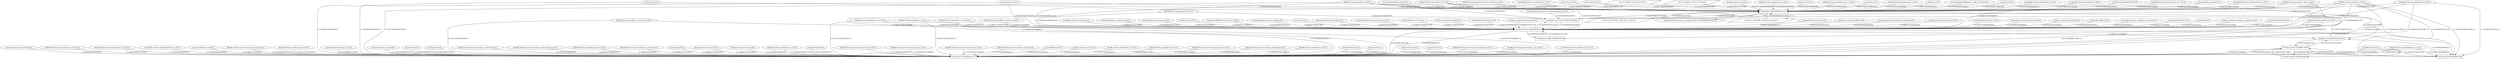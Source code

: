 digraph G {
  1645 [ label="/home/pxf109/reptracker_exp_data/4.zip?dl=0 [0.9839024641705271]" shape="ellipse" ];
  1619 [ label="15349wget [0.9839024667826131]" shape="box" ];
  1520 [ label="/etc/localtime [0.5]" shape="ellipse" ];
  1628 [ label="/usr/lib/ssl/openssl.cnf [0.5]" shape="ellipse" ];
  1620 [ label="/lib/x86_64-linux-gnu/libuuid.so.1 [0.5]" shape="ellipse" ];
  1545 [ label="/etc/host.conf [0.5]" shape="ellipse" ];
  1415 [ label="/lib/x86_64-linux-gnu/libpcre.so.3 [0.5]" shape="ellipse" ];
  1631 [ label="/lib/x86_64-linux-gnu/libnss_dns.so.2 [0.5]" shape="ellipse" ];
  1626 [ label="/etc/wgetrc [0.5]" shape="ellipse" ];
  1632 [ label="/lib/x86_64-linux-gnu/libresolv.so.2 [0.5]" shape="ellipse" ];
  1547 [ label="/etc/hosts [0.5]" shape="ellipse" ];
  1639 [ label="/usr/share/publicsuffix/public_suffix_list.dafsa [0.5]" shape="ellipse" ];
  1573 [ label="/usr/share/locale/locale.alias [0.5]" shape="ellipse" ];
  1548 [ label="/etc/gai.conf [0.5]" shape="ellipse" ];
  1621 [ label="/usr/lib/x86_64-linux-gnu/libidn2.so.0 [0.5]" shape="ellipse" ];
  1624 [ label="/usr/lib/x86_64-linux-gnu/libpsl.so.5 [0.5]" shape="ellipse" ];
  1417 [ label="/lib/x86_64-linux-gnu/libpthread.so.0 [0.5]" shape="ellipse" ];
  1414 [ label="/lib/x86_64-linux-gnu/libc.so.6 [0.5]" shape="ellipse" ];
  1638 [ label="/usr/lib/ssl/certs/244b5494.0 [0.5]" shape="ellipse" ];
  1470 [ label="/etc/nsswitch.conf [0.5]" shape="ellipse" ];
  1474 [ label="/lib/x86_64-linux-gnu/libnss_files.so.2 [0.5]" shape="ellipse" ];
  1623 [ label="/usr/lib/x86_64-linux-gnu/libcrypto.so.1.1 [0.5]" shape="ellipse" ];
  1627 [ label="/home/pxf109/.wget-hsts [0.5]" shape="ellipse" ];
  1625 [ label="/usr/lib/x86_64-linux-gnu/libunistring.so.2 [0.5]" shape="ellipse" ];
  1630 [ label="/lib/x86_64-linux-gnu/libnss_mdns4_minimal.so.2 [0.5]" shape="ellipse" ];
  1622 [ label="/usr/lib/x86_64-linux-gnu/libssl.so.1.1 [0.5]" shape="ellipse" ];
  1546 [ label="/etc/resolv.conf [0.5]" shape="ellipse" ];
  1416 [ label="/lib/x86_64-linux-gnu/libdl.so.2 [0.5]" shape="ellipse" ];
  1629 [ label="/dev/urandom [0.5]" shape="ellipse" ];
  1644 [ label="129.22.31.135:57080->162.125.6.6:443 [1.0]" shape="parallelogram" ];
  1641 [ label="127.0.0.1:60230->127.0.0.53:53 [0.5]" shape="parallelogram" ];
  1637 [ label="129.22.31.135:51652->162.125.6.1:443 [1.0]" shape="parallelogram" ];
  1634 [ label="127.0.0.1:59290->127.0.0.53:53 [0.5]" shape="parallelogram" ];
  1616 [ label="15348shell_wget.sh [0.747600159926005]" shape="box" ];
  1615 [ label="/home/pxf109/reptracker_exp_data/shell_wget.sh [0.5]" shape="ellipse" ];
  1554 [ label="/lib/x86_64-linux-gnu/libtinfo.so.5 [0.5]" shape="ellipse" ];
  1553 [ label="15335bash [0.5113042879038707]" shape="box" ];
  1407 [ label="/dev/pts/10 [0.6562819416011171]" shape="ellipse" ];
  1557 [ label="/etc/bash.bashrc [0.5]" shape="ellipse" ];
  1582 [ label="/etc/profile.d/Z99-cloud-locale-test.sh [0.5]" shape="ellipse" ];
  1576 [ label="/etc/profile.d/input-method-config.sh [0.5]" shape="ellipse" ];
  1606 [ label="/etc/inputrc [0.5]" shape="ellipse" ];
  1587 [ label="/lib/terminfo/x/xterm-256color [0.5]" shape="ellipse" ];
  1581 [ label="/etc/profile.d/Z99-cloudinit-warnings.sh [0.5]" shape="ellipse" ];
  1578 [ label="/etc/profile.d/vte-2.91.sh [0.5]" shape="ellipse" ];
  1572 [ label="/etc/bash_completion.d/grub [0.5]" shape="ellipse" ];
  1580 [ label="/etc/profile.d/Z97-byobu.sh [0.5]" shape="ellipse" ];
  1569 [ label="/etc/bash_completion.d/git-prompt [0.5]" shape="ellipse" ];
  1590 [ label="/home/pxf109/.bash_history [0.5]" shape="ellipse" ];
  1476 [ label="/lib/x86_64-linux-gnu/libnss_systemd.so.2 [0.5]" shape="ellipse" ];
  1568 [ label="/etc/bash_completion.d/dkms [0.5]" shape="ellipse" ];
  1472 [ label="/lib/x86_64-linux-gnu/libnss_nis.so.2 [0.5]" shape="ellipse" ];
  1565 [ label="/usr/share/bash-completion/bash_completion [0.5]" shape="ellipse" ];
  1478 [ label="/lib/x86_64-linux-gnu/libnss_sss.so.2 [0.5]" shape="ellipse" ];
  1567 [ label="/etc/bash_completion.d/cloud-init [0.5]" shape="ellipse" ];
  1558 [ label="/etc/profile.d/01-locale-fix.sh [0.5]" shape="ellipse" ];
  1575 [ label="/etc/profile.d/cedilla-portuguese.sh [0.5]" shape="ellipse" ];
  1574 [ label="/etc/bash_completion.d/sysdig [0.5]" shape="ellipse" ];
  1577 [ label="/etc/profile.d/jdk.sh [0.5]" shape="ellipse" ];
  1579 [ label="/etc/profile.d/xdg_dirs_desktop_session.sh [0.5]" shape="ellipse" ];
  1589 [ label="/home/pxf109/.bashrc [0.5]" shape="ellipse" ];
  1556 [ label="/etc/profile [0.5]" shape="ellipse" ];
  1471 [ label="/lib/x86_64-linux-gnu/libnss_compat.so.2 [0.5]" shape="ellipse" ];
  1566 [ label="/etc/bash_completion.d/apport_completion [0.5]" shape="ellipse" ];
  1588 [ label="/home/pxf109/.profile [0.5]" shape="ellipse" ];
  1473 [ label="/lib/x86_64-linux-gnu/libnsl.so.1 [0.5]" shape="ellipse" ];
  1570 [ label="/usr/lib/git-core/git-sh-prompt [0.5]" shape="ellipse" ];
  1564 [ label="/etc/profile.d/bash_completion.sh [0.5]" shape="ellipse" ];
  1477 [ label="/lib/x86_64-linux-gnu/librt.so.1 [0.5]" shape="ellipse" ];
  1563 [ label="/etc/profile.d/apps-bin-path.sh [0.5]" shape="ellipse" ];
  1464 [ label="15334su [0.5113024514562117]" shape="box" ];
  1586 [ label="15338locale [0.5001108083814557]" shape="box" ];
  1406 [ label="15315bash [0.5113128498138394]" shape="box" ];
  1411 [ label="15332ls [0.5113097364561158]" shape="box" ];
  1537 [ label="/proc/1/limits [0.5]" shape="ellipse" ];
  1512 [ label="/etc/login.defs [0.5]" shape="ellipse" ];
  1505 [ label="/lib/x86_64-linux-gnu/security/pam_systemd.so [0.5]" shape="ellipse" ];
  1511 [ label="/lib/x86_64-linux-gnu/security/pam_gnome_keyring.so [0.5]" shape="ellipse" ];
  1503 [ label="/etc/pam.d/common-session [0.5]" shape="ellipse" ];
  1413 [ label="/lib/x86_64-linux-gnu/libselinux.so.1 [0.5]" shape="ellipse" ];
  1506 [ label="/etc/pam.d/other [0.5]" shape="ellipse" ];
  1418 [ label="/proc/filesystems [0.5]" shape="ellipse" ];
  1491 [ label="/lib/x86_64-linux-gnu/security/pam_mail.so [0.5]" shape="ellipse" ];
  1534 [ label="/etc/security/pam_env.conf [0.5]" shape="ellipse" ];
  1466 [ label="/lib/x86_64-linux-gnu/libpam_misc.so.0 [0.5]" shape="ellipse" ];
  1489 [ label="/lib/x86_64-linux-gnu/security/pam_rootok.so [0.5]" shape="ellipse" ];
  1398 [ label="/var/run/utmp [0.5]" shape="ellipse" ];
  1501 [ label="/etc/pam.d/common-account [0.5]" shape="ellipse" ];
  1495 [ label="/lib/x86_64-linux-gnu/libcrypt.so.1 [0.5]" shape="ellipse" ];
  1494 [ label="/lib/x86_64-linux-gnu/security/pam_unix.so [0.5]" shape="ellipse" ];
  1497 [ label="/lib/x86_64-linux-gnu/security/pam_deny.so [0.5]" shape="ellipse" ];
  1469 [ label="/proc/self/loginuid [0.5]" shape="ellipse" ];
  1493 [ label="/etc/pam.d/common-auth [0.5]" shape="ellipse" ];
  1500 [ label="/lib/x86_64-linux-gnu/libcap.so.2 [0.5]" shape="ellipse" ];
  1536 [ label="/etc/default/locale [0.5]" shape="ellipse" ];
  1522 [ label="/proc/sys/kernel/ngroups_max [0.5]" shape="ellipse" ];
  1492 [ label="/lib/x86_64-linux-gnu/security/pam_limits.so [0.5]" shape="ellipse" ];
  1467 [ label="/lib/x86_64-linux-gnu/libaudit.so.1 [0.5]" shape="ellipse" ];
  1465 [ label="/lib/x86_64-linux-gnu/libpam.so.0 [0.5]" shape="ellipse" ];
  1498 [ label="/lib/x86_64-linux-gnu/security/pam_permit.so [0.5]" shape="ellipse" ];
  1508 [ label="/lib/x86_64-linux-gnu/security/pam_pwquality.so [0.5]" shape="ellipse" ];
  1475 [ label="/etc/passwd [0.5]" shape="ellipse" ];
  1535 [ label="/etc/environment [0.5]" shape="ellipse" ];
  1488 [ label="/etc/pam.d/su [0.5]" shape="ellipse" ];
  1502 [ label="/lib/x86_64-linux-gnu/security/pam_localuser.so [0.5]" shape="ellipse" ];
  1499 [ label="/lib/x86_64-linux-gnu/security/pam_cap.so [0.5]" shape="ellipse" ];
  1510 [ label="/usr/lib/x86_64-linux-gnu/libcrack.so.2 [0.5]" shape="ellipse" ];
  1507 [ label="/etc/pam.d/common-password [0.5]" shape="ellipse" ];
  1490 [ label="/lib/x86_64-linux-gnu/security/pam_env.so [0.5]" shape="ellipse" ];
  1496 [ label="/lib/x86_64-linux-gnu/security/pam_sss.so [0.5]" shape="ellipse" ];
  1509 [ label="/usr/lib/x86_64-linux-gnu/libpwquality.so.1 [0.5]" shape="ellipse" ];
  1538 [ label="/etc/security/limits.conf [0.5]" shape="ellipse" ];
  1504 [ label="/lib/x86_64-linux-gnu/security/pam_umask.so [0.5]" shape="ellipse" ];
  1468 [ label="/lib/x86_64-linux-gnu/libcap-ng.so.0 [0.5]" shape="ellipse" ];
  1458 [ label="15333rm [0.5001108797696636]" shape="box" ];
  1619 -> 1645 [ label="0 1.0" ];
  1620 -> 1619 [ label="0 0.0011893836039560475" ];
  1415 -> 1619 [ label="0 0.0011896643748337892" ];
  1631 -> 1619 [ label="0 0.0011674670362728122" ];
  1632 -> 1619 [ label="0 0.001167291307325493" ];
  1573 -> 1619 [ label="0 0.0011800309721636598" ];
  1547 -> 1619 [ label="0 1.2396714295693234E-4" ];
  1621 -> 1619 [ label="0 0.0011891690464643973" ];
  1639 -> 1619 [ label="0 6.791105394671622E-4" ];
  1624 -> 1619 [ label="0 0.0011885616637252565" ];
  1417 -> 1619 [ label="0 0.00118814528134187" ];
  1414 -> 1619 [ label="0 0.0011883967661479441" ];
  1626 -> 1619 [ label="0 0.0011792011118932722" ];
  1474 -> 1619 [ label="0 0.0011683953422190257" ];
  1520 -> 1619 [ label="0 0.0011813934923464654" ];
  1470 -> 1619 [ label="0 0.0011688436747919792" ];
  1623 -> 1619 [ label="0 0.0011887838614524295" ];
  1638 -> 1619 [ label="0 0.0011036549342235125" ];
  1627 -> 1619 [ label="0 0.0011814526700856661" ];
  1625 -> 1619 [ label="0 0.001187928813269862" ];
  1630 -> 1619 [ label="0 0.0011678528755523156" ];
  1622 -> 1619 [ label="0 0.0011889844124084962" ];
  1546 -> 1619 [ label="0 0.001168597893971335" ];
  1548 -> 1619 [ label="0 0.0011583419772853163" ];
  1628 -> 1619 [ label="0 0.0011319002852902495" ];
  1545 -> 1619 [ label="0 0.0011688743036262063" ];
  1416 -> 1619 [ label="0 0.001187707888471747" ];
  1629 -> 1619 [ label="0 0.001173027955029925" ];
  1641 -> 1619 [ label="0 1.2273974550191318E-6" ];
  1644 -> 1619 [ label="0 0.48346349403132705" ];
  1637 -> 1619 [ label="0 0.48347955935164666" ];
  1634 -> 1619 [ label="0 0.00115912741507566" ];
  1616 -> 1619 [ label="0 0.0017404625779222904" ];
  1619 -> 1644 [ label="0 1.0" ];
  1619 -> 1637 [ label="0 1.0" ];
  1414 -> 1616 [ label="0 2.0027155943834137E-8" ];
  1615 -> 1616 [ label="0 2.321929842692249E-6" ];
  1416 -> 1616 [ label="0 2.0227427503272478E-6" ];
  1554 -> 1616 [ label="0 4.9227316417585995E-6" ];
  1619 -> 1616 [ label="0 0.49999535623639324" ];
  1553 -> 1616 [ label="0 0.49999535633221615" ];
  1557 -> 1553 [ label="0 0.008380175144867913" ];
  1582 -> 1553 [ label="0 0.008334497099555173" ];
  1474 -> 1553 [ label="0 0.008378577592085533" ];
  1576 -> 1553 [ label="0 0.00832754092974943" ];
  1573 -> 1553 [ label="0 0.00834030963352685" ];
  1606 -> 1553 [ label="0 0.008251834993299127" ];
  1554 -> 1553 [ label="0 0.008381739929835558" ];
  1587 -> 1553 [ label="0 0.008324055694699028" ];
  1581 -> 1553 [ label="0 0.008327230386179357" ];
  1578 -> 1553 [ label="0 0.008331231067805719" ];
  1580 -> 1553 [ label="0 0.0083296369682698" ];
  1476 -> 1553 [ label="0 0.008378069641692066" ];
  1472 -> 1553 [ label="0 0.008378861226495065" ];
  1565 -> 1553 [ label="0 0.010160524200525628" ];
  1478 -> 1553 [ label="0 0.008377158918301826" ];
  1470 -> 1553 [ label="0 0.008378552978672672" ];
  1572 -> 1553 [ label="0 0.008528431604023428" ];
  1416 -> 1553 [ label="0 0.008381564965121342" ];
  1590 -> 1553 [ label="0 0.008733699506687977" ];
  1558 -> 1553 [ label="0 0.008371589089624504" ];
  1575 -> 1553 [ label="0 0.008328851634994458" ];
  1577 -> 1553 [ label="0 0.008326360789502135" ];
  1579 -> 1553 [ label="0 0.008328010082804373" ];
  1589 -> 1553 [ label="0 0.00832411547618381" ];
  1556 -> 1553 [ label="0 0.0083754247233183" ];
  1471 -> 1553 [ label="0 0.0083791418698935" ];
  1574 -> 1553 [ label="0 0.008359412643266631" ];
  1407 -> 1553 [ label="0 8.170133656731807E-5" ];
  1588 -> 1553 [ label="0 0.008315250124185072" ];
  1568 -> 1553 [ label="0 0.008316575983213515" ];
  1566 -> 1553 [ label="0 0.008423200176145663" ];
  1567 -> 1553 [ label="0 0.008337523902164945" ];
  1417 -> 1553 [ label="0 0.008377797970174903" ];
  1414 -> 1553 [ label="0 0.008381443835664616" ];
  1569 -> 1553 [ label="0 0.00826831295277747" ];
  1473 -> 1553 [ label="0 0.008378719658557323" ];
  1570 -> 1553 [ label="0 0.008662192160749456" ];
  1564 -> 1553 [ label="0 0.008366098618719162" ];
  1477 -> 1553 [ label="0 0.00837792607949047" ];
  1563 -> 1553 [ label="0 0.008367629910883956" ];
  1464 -> 1553 [ label="0 0.6019404109613798" ];
  1616 -> 1553 [ label="0 0.018099805225930382" ];
  1586 -> 1553 [ label="0 0.05148881231241462" ];
  1406 -> 1407 [ label="0 0.0013917627019766475" ];
  1411 -> 1407 [ label="0 0.1405680328996414" ];
  1619 -> 1407 [ label="0 0.3067670332037906" ];
  1553 -> 1407 [ label="0 0.5512731711945914" ];
  1505 -> 1464 [ label="0 2.197755013038653E-9" ];
  1470 -> 1464 [ label="0 4.3502656836995485E-10" ];
  1511 -> 1464 [ label="0 2.4467473313080012E-9" ];
  1413 -> 1464 [ label="0 1.538363920761718E-9" ];
  1506 -> 1464 [ label="0 2.5392314205069127E-9" ];
  1491 -> 1464 [ label="0 1.7372864226504505E-9" ];
  1466 -> 1464 [ label="0 2.89812018368054E-11" ];
  1489 -> 1464 [ label="0 1.4995061053793765E-9" ];
  1416 -> 1464 [ label="0 1.0617180809399799E-10" ];
  1501 -> 1464 [ label="0 1.3380831553857889E-9" ];
  1495 -> 1464 [ label="0 1.8552802161849177E-9" ];
  1494 -> 1464 [ label="0 1.8195607232779896E-9" ];
  1497 -> 1464 [ label="0 1.971406072894862E-9" ];
  1469 -> 1464 [ label="0 4.5660026708237947E-10" ];
  1473 -> 1464 [ label="0 4.985527812102593E-10" ];
  1500 -> 1464 [ label="0 2.0529334370172896E-9" ];
  1536 -> 1464 [ label="0 3.4617707250336454E-8" ];
  1522 -> 1464 [ label="0 3.353496809332185E-8" ];
  1492 -> 1464 [ label="0 1.7712871431727082E-9" ];
  1467 -> 1464 [ label="0 5.177221709244593E-11" ];
  1474 -> 1464 [ label="0 5.24706624475333E-10" ];
  1465 -> 1464 [ label="0 2.8694259244361784E-13" ];
  1398 -> 1464 [ label="0 3.2855851513196196E-11" ];
  1418 -> 1464 [ label="0 1.7153021162603346E-9" ];
  1498 -> 1464 [ label="0 1.9972616641115084E-9" ];
  1414 -> 1464 [ label="0 7.702916217041406E-11" ];
  1508 -> 1464 [ label="0 2.319635573645365E-9" ];
  1475 -> 1464 [ label="0 3.239095988257551E-9" ];
  1488 -> 1464 [ label="0 2.1205856781882145E-9" ];
  1503 -> 1464 [ label="0 1.3873498633048247E-9" ];
  1502 -> 1464 [ label="0 2.1171241725218706E-9" ];
  1499 -> 1464 [ label="0 2.0235656420210168E-9" ];
  1510 -> 1464 [ label="0 2.374112004162403E-9" ];
  1493 -> 1464 [ label="0 1.32004660359825E-9" ];
  1477 -> 1464 [ label="0 6.315638829616336E-10" ];
  1534 -> 1464 [ label="0 3.223078526569379E-8" ];
  1507 -> 1464 [ label="0 2.410026514832803E-9" ];
  1490 -> 1464 [ label="0 1.6994746507315759E-9" ];
  1512 -> 1464 [ label="0 4.812961549010744E-9" ];
  1496 -> 1464 [ label="0 1.931800706248075E-9" ];
  1509 -> 1464 [ label="0 2.349676068742588E-9" ];
  1538 -> 1464 [ label="0 3.547803215195438E-8" ];
  1537 -> 1464 [ label="0 3.536699396858292E-8" ];
  1417 -> 1464 [ label="0 6.540562427398539E-10" ];
  1478 -> 1464 [ label="0 7.663686946810161E-10" ];
  1471 -> 1464 [ label="0 4.2831108775559687E-10" ];
  1504 -> 1464 [ label="0 2.1606154897397933E-9" ];
  1468 -> 1464 [ label="0 1.2821561790095798E-10" ];
  1520 -> 1464 [ label="0 3.3400857590960474E-8" ];
  1415 -> 1464 [ label="0 1.574905230143867E-9" ];
  1535 -> 1464 [ label="0 3.459717034962378E-8" ];
  1472 -> 1464 [ label="0 4.755374141104323E-10" ];
  1476 -> 1464 [ label="0 6.042143899281498E-10" ];
  1553 -> 1464 [ label="0 0.9999996887890172" ];
  1406 -> 1464 [ label="0 5.7632367966031285E-9" ];
  1414 -> 1586 [ label="0 0.9901960784313726" ];
  1553 -> 1586 [ label="0 0.00980392156862745" ];
  1407 -> 1406 [ label="0 5.8471561618777E-5" ];
  1458 -> 1406 [ label="0 5.789263526611584E-7" ];
  1411 -> 1406 [ label="0 0.05543863927920735" ];
  1464 -> 1406 [ label="0 0.9445023102328213" ];
  1418 -> 1411 [ label="0 2.428052731028173E-9" ];
  1413 -> 1411 [ label="0 2.2307558323605496E-12" ];
  1415 -> 1411 [ label="0 4.1751004901472067E-10" ];
  1417 -> 1411 [ label="0 7.31708414187612E-10" ];
  1416 -> 1411 [ label="0 5.783437434033147E-10" ];
  1414 -> 1411 [ label="0 2.2530633906841552E-10" ];
  1406 -> 1411 [ label="0 0.9999999956168479" ];
  1414 -> 1458 [ label="0 0.9901960784313726" ];
  1406 -> 1458 [ label="0 0.00980392156862745" ];
}
